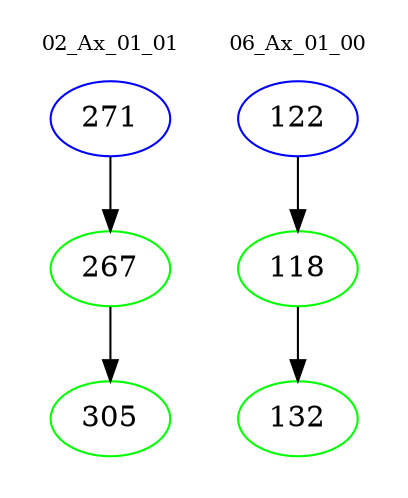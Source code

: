 digraph{
subgraph cluster_0 {
color = white
label = "02_Ax_01_01";
fontsize=10;
T0_271 [label="271", color="blue"]
T0_271 -> T0_267 [color="black"]
T0_267 [label="267", color="green"]
T0_267 -> T0_305 [color="black"]
T0_305 [label="305", color="green"]
}
subgraph cluster_1 {
color = white
label = "06_Ax_01_00";
fontsize=10;
T1_122 [label="122", color="blue"]
T1_122 -> T1_118 [color="black"]
T1_118 [label="118", color="green"]
T1_118 -> T1_132 [color="black"]
T1_132 [label="132", color="green"]
}
}
